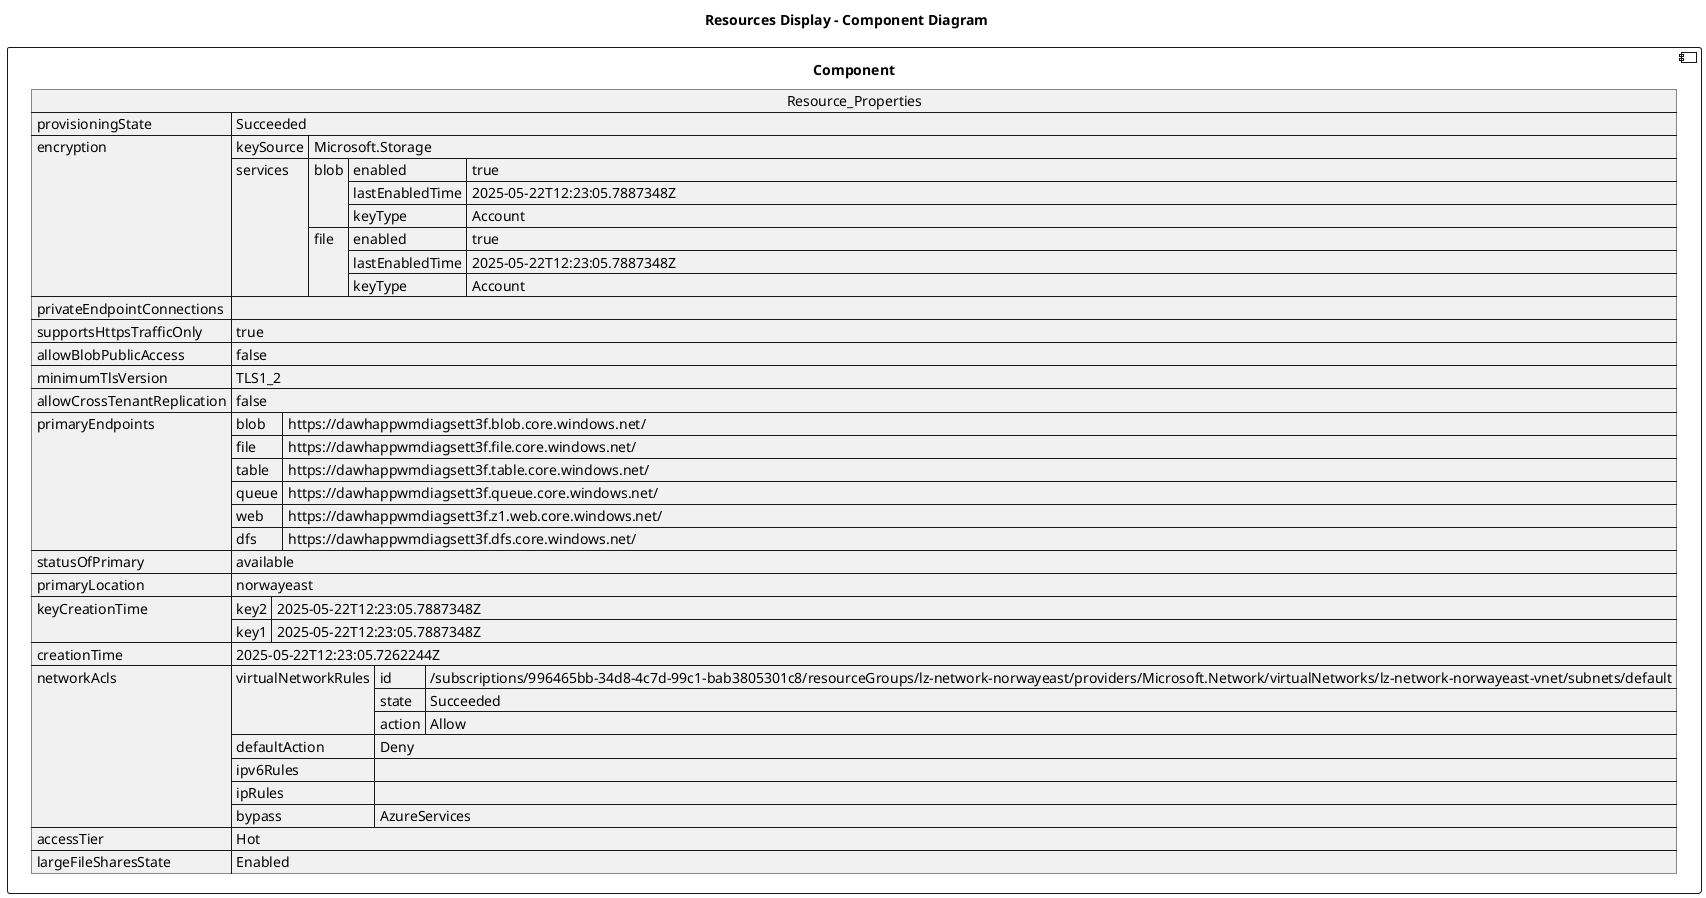 @startuml

title Resources Display - Component Diagram

component Component {

json  Resource_Properties {
  "provisioningState": "Succeeded",
  "encryption": {
    "keySource": "Microsoft.Storage",
    "services": {
      "blob": {
        "enabled": true,
        "lastEnabledTime": "2025-05-22T12:23:05.7887348Z",
        "keyType": "Account"
      },
      "file": {
        "enabled": true,
        "lastEnabledTime": "2025-05-22T12:23:05.7887348Z",
        "keyType": "Account"
      }
    }
  },
  "privateEndpointConnections": [],
  "supportsHttpsTrafficOnly": true,
  "allowBlobPublicAccess": false,
  "minimumTlsVersion": "TLS1_2",
  "allowCrossTenantReplication": false,
  "primaryEndpoints": {
    "blob": "https://dawhappwmdiagsett3f.blob.core.windows.net/",
    "file": "https://dawhappwmdiagsett3f.file.core.windows.net/",
    "table": "https://dawhappwmdiagsett3f.table.core.windows.net/",
    "queue": "https://dawhappwmdiagsett3f.queue.core.windows.net/",
    "web": "https://dawhappwmdiagsett3f.z1.web.core.windows.net/",
    "dfs": "https://dawhappwmdiagsett3f.dfs.core.windows.net/"
  },
  "statusOfPrimary": "available",
  "primaryLocation": "norwayeast",
  "keyCreationTime": {
    "key2": "2025-05-22T12:23:05.7887348Z",
    "key1": "2025-05-22T12:23:05.7887348Z"
  },
  "creationTime": "2025-05-22T12:23:05.7262244Z",
  "networkAcls": {
    "virtualNetworkRules": [
      {
        "id": "/subscriptions/996465bb-34d8-4c7d-99c1-bab3805301c8/resourceGroups/lz-network-norwayeast/providers/Microsoft.Network/virtualNetworks/lz-network-norwayeast-vnet/subnets/default",
        "state": "Succeeded",
        "action": "Allow"
      }
    ],
    "defaultAction": "Deny",
    "ipv6Rules": [],
    "ipRules": [],
    "bypass": "AzureServices"
  },
  "accessTier": "Hot",
  "largeFileSharesState": "Enabled"
}
}
@enduml
